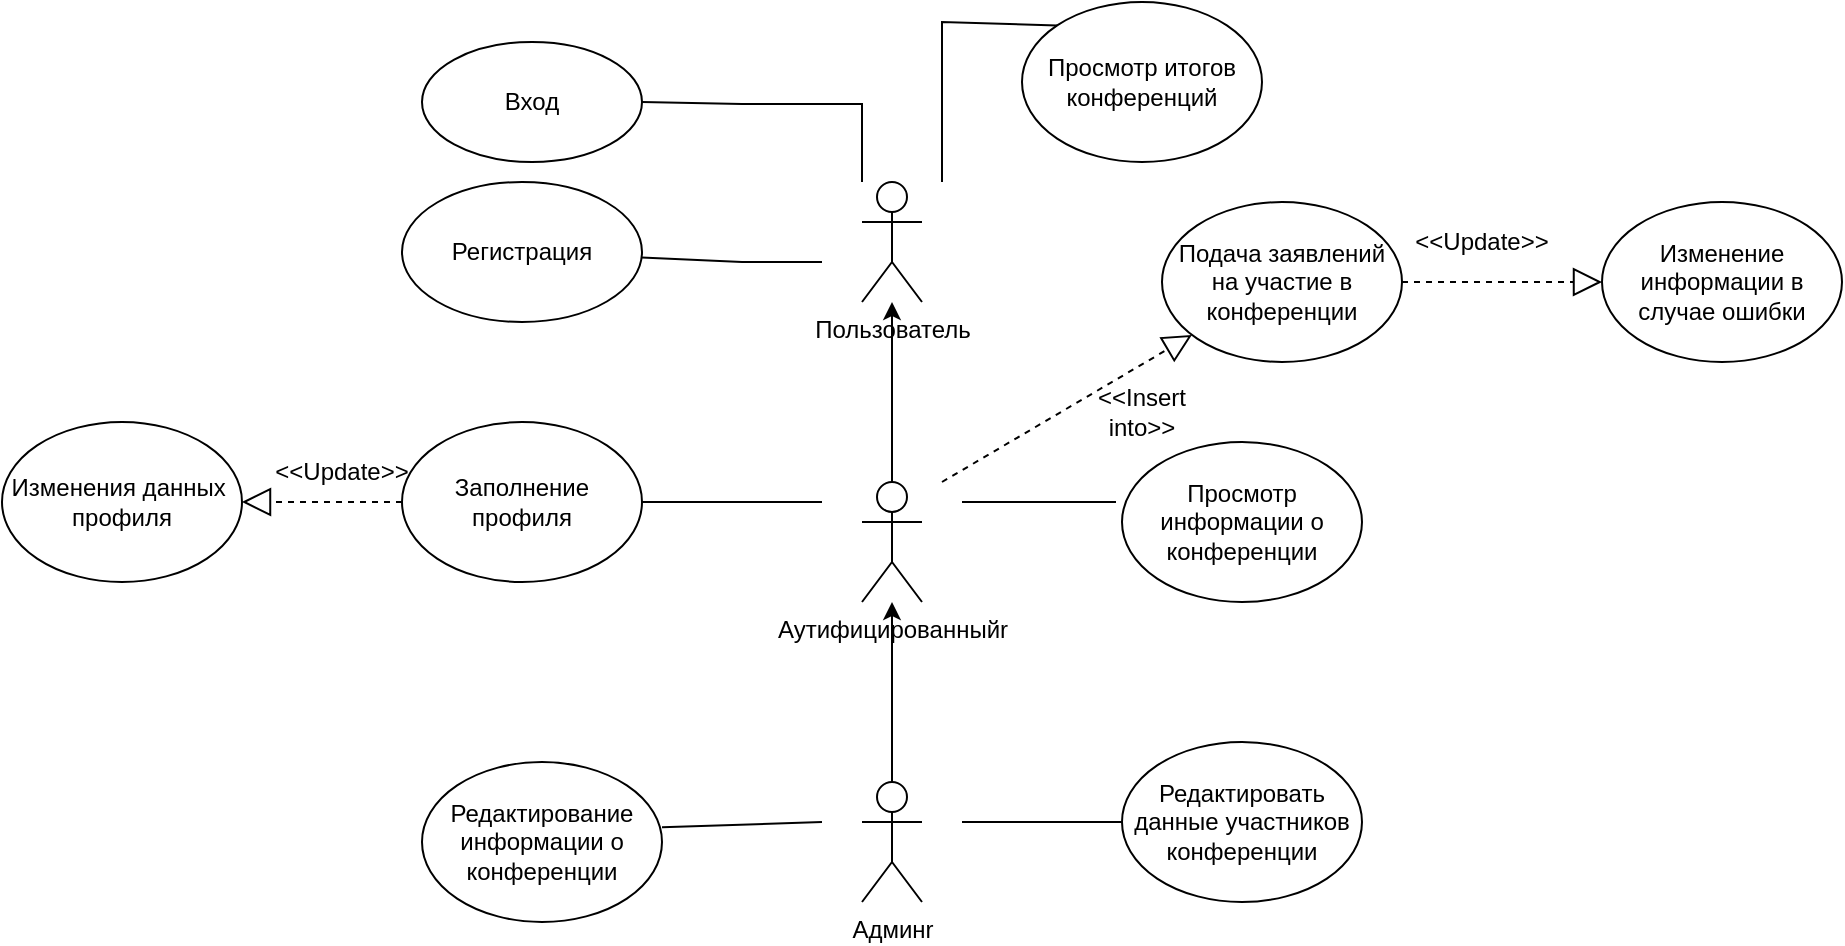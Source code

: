 <mxfile version="21.5.0" type="github">
  <diagram name="Страница 1" id="4-qlhPkDezF14HBV0zLg">
    <mxGraphModel dx="1823" dy="573" grid="1" gridSize="10" guides="1" tooltips="1" connect="1" arrows="1" fold="1" page="1" pageScale="1" pageWidth="827" pageHeight="1169" math="0" shadow="0">
      <root>
        <mxCell id="0" />
        <mxCell id="1" parent="0" />
        <mxCell id="LBpoZwMu6iU4ZQxWgZkc-10" value="" style="edgeStyle=orthogonalEdgeStyle;rounded=0;orthogonalLoop=1;jettySize=auto;html=1;" edge="1" parent="1" source="Pk7qV8BLqktDXEossWv6-1" target="Pk7qV8BLqktDXEossWv6-2">
          <mxGeometry relative="1" as="geometry" />
        </mxCell>
        <mxCell id="Pk7qV8BLqktDXEossWv6-1" value="Аутифицированныйr" style="shape=umlActor;verticalLabelPosition=bottom;verticalAlign=top;html=1;outlineConnect=0;" parent="1" vertex="1">
          <mxGeometry x="400" y="270" width="30" height="60" as="geometry" />
        </mxCell>
        <mxCell id="Pk7qV8BLqktDXEossWv6-2" value="Пользователь" style="shape=umlActor;verticalLabelPosition=bottom;verticalAlign=top;html=1;outlineConnect=0;" parent="1" vertex="1">
          <mxGeometry x="400" y="120" width="30" height="60" as="geometry" />
        </mxCell>
        <mxCell id="LBpoZwMu6iU4ZQxWgZkc-9" value="" style="edgeStyle=orthogonalEdgeStyle;rounded=0;orthogonalLoop=1;jettySize=auto;html=1;" edge="1" parent="1" source="Pk7qV8BLqktDXEossWv6-3" target="Pk7qV8BLqktDXEossWv6-1">
          <mxGeometry relative="1" as="geometry" />
        </mxCell>
        <mxCell id="Pk7qV8BLqktDXEossWv6-3" value="Админr" style="shape=umlActor;verticalLabelPosition=bottom;verticalAlign=top;html=1;outlineConnect=0;" parent="1" vertex="1">
          <mxGeometry x="400" y="420" width="30" height="60" as="geometry" />
        </mxCell>
        <mxCell id="Pk7qV8BLqktDXEossWv6-4" value="Вход" style="ellipse;whiteSpace=wrap;html=1;" parent="1" vertex="1">
          <mxGeometry x="180" y="50" width="110" height="60" as="geometry" />
        </mxCell>
        <mxCell id="Pk7qV8BLqktDXEossWv6-5" value="Заполнение&lt;br&gt;профиля" style="ellipse;whiteSpace=wrap;html=1;" parent="1" vertex="1">
          <mxGeometry x="170" y="240" width="120" height="80" as="geometry" />
        </mxCell>
        <mxCell id="Pk7qV8BLqktDXEossWv6-6" value="Регистрация" style="ellipse;whiteSpace=wrap;html=1;" parent="1" vertex="1">
          <mxGeometry x="170" y="120" width="120" height="70" as="geometry" />
        </mxCell>
        <mxCell id="Pk7qV8BLqktDXEossWv6-7" value="Изменения данных&amp;nbsp;&lt;br&gt;профиля" style="ellipse;whiteSpace=wrap;html=1;" parent="1" vertex="1">
          <mxGeometry x="-30" y="240" width="120" height="80" as="geometry" />
        </mxCell>
        <mxCell id="Pk7qV8BLqktDXEossWv6-8" value="Редактирование информации о конференции" style="ellipse;whiteSpace=wrap;html=1;" parent="1" vertex="1">
          <mxGeometry x="180" y="410" width="120" height="80" as="geometry" />
        </mxCell>
        <mxCell id="Pk7qV8BLqktDXEossWv6-10" value="Просмотр итогов&lt;br&gt;конференций" style="ellipse;whiteSpace=wrap;html=1;" parent="1" vertex="1">
          <mxGeometry x="480" y="30" width="120" height="80" as="geometry" />
        </mxCell>
        <mxCell id="Pk7qV8BLqktDXEossWv6-11" value="Подача заявлений на участие в конференции" style="ellipse;whiteSpace=wrap;html=1;" parent="1" vertex="1">
          <mxGeometry x="550" y="130" width="120" height="80" as="geometry" />
        </mxCell>
        <mxCell id="Pk7qV8BLqktDXEossWv6-12" value="Просмотр информации о конференции" style="ellipse;whiteSpace=wrap;html=1;" parent="1" vertex="1">
          <mxGeometry x="530" y="250" width="120" height="80" as="geometry" />
        </mxCell>
        <mxCell id="Pk7qV8BLqktDXEossWv6-13" value="Редактировать данные участников конференции" style="ellipse;whiteSpace=wrap;html=1;" parent="1" vertex="1">
          <mxGeometry x="530" y="400" width="120" height="80" as="geometry" />
        </mxCell>
        <mxCell id="Pk7qV8BLqktDXEossWv6-14" value="Изменение информации в случае ошибки" style="ellipse;whiteSpace=wrap;html=1;" parent="1" vertex="1">
          <mxGeometry x="770" y="130" width="120" height="80" as="geometry" />
        </mxCell>
        <mxCell id="LBpoZwMu6iU4ZQxWgZkc-1" value="" style="endArrow=none;html=1;rounded=0;exitX=1;exitY=0.5;exitDx=0;exitDy=0;" edge="1" parent="1" source="Pk7qV8BLqktDXEossWv6-4">
          <mxGeometry width="50" height="50" relative="1" as="geometry">
            <mxPoint x="390" y="320" as="sourcePoint" />
            <mxPoint x="400" y="120" as="targetPoint" />
            <Array as="points">
              <mxPoint x="340" y="81" />
              <mxPoint x="400" y="81" />
            </Array>
          </mxGeometry>
        </mxCell>
        <mxCell id="LBpoZwMu6iU4ZQxWgZkc-2" value="" style="endArrow=none;html=1;rounded=0;" edge="1" parent="1" source="Pk7qV8BLqktDXEossWv6-6">
          <mxGeometry width="50" height="50" relative="1" as="geometry">
            <mxPoint x="300" y="160" as="sourcePoint" />
            <mxPoint x="380" y="160" as="targetPoint" />
            <Array as="points">
              <mxPoint x="340" y="160" />
            </Array>
          </mxGeometry>
        </mxCell>
        <mxCell id="LBpoZwMu6iU4ZQxWgZkc-4" value="" style="endArrow=none;html=1;rounded=0;exitX=1;exitY=0.5;exitDx=0;exitDy=0;" edge="1" parent="1" source="Pk7qV8BLqktDXEossWv6-5">
          <mxGeometry width="50" height="50" relative="1" as="geometry">
            <mxPoint x="390" y="320" as="sourcePoint" />
            <mxPoint x="380" y="280" as="targetPoint" />
          </mxGeometry>
        </mxCell>
        <mxCell id="LBpoZwMu6iU4ZQxWgZkc-5" value="" style="endArrow=none;html=1;rounded=0;exitX=1;exitY=0.408;exitDx=0;exitDy=0;exitPerimeter=0;" edge="1" parent="1" source="Pk7qV8BLqktDXEossWv6-8">
          <mxGeometry width="50" height="50" relative="1" as="geometry">
            <mxPoint x="390" y="320" as="sourcePoint" />
            <mxPoint x="380" y="440" as="targetPoint" />
          </mxGeometry>
        </mxCell>
        <mxCell id="LBpoZwMu6iU4ZQxWgZkc-11" value="" style="endArrow=none;html=1;rounded=0;entryX=0;entryY=0;entryDx=0;entryDy=0;" edge="1" parent="1" target="Pk7qV8BLqktDXEossWv6-10">
          <mxGeometry width="50" height="50" relative="1" as="geometry">
            <mxPoint x="440" y="120" as="sourcePoint" />
            <mxPoint x="440" y="270" as="targetPoint" />
            <Array as="points">
              <mxPoint x="440" y="40" />
            </Array>
          </mxGeometry>
        </mxCell>
        <mxCell id="LBpoZwMu6iU4ZQxWgZkc-12" value="" style="endArrow=none;html=1;rounded=0;" edge="1" parent="1">
          <mxGeometry width="50" height="50" relative="1" as="geometry">
            <mxPoint x="450" y="280" as="sourcePoint" />
            <mxPoint x="527" y="280" as="targetPoint" />
          </mxGeometry>
        </mxCell>
        <mxCell id="LBpoZwMu6iU4ZQxWgZkc-13" value="" style="endArrow=none;html=1;rounded=0;entryX=0;entryY=0.5;entryDx=0;entryDy=0;" edge="1" parent="1" target="Pk7qV8BLqktDXEossWv6-13">
          <mxGeometry width="50" height="50" relative="1" as="geometry">
            <mxPoint x="450" y="440" as="sourcePoint" />
            <mxPoint x="440" y="270" as="targetPoint" />
          </mxGeometry>
        </mxCell>
        <mxCell id="LBpoZwMu6iU4ZQxWgZkc-14" value="" style="endArrow=block;dashed=1;endFill=0;endSize=12;html=1;rounded=0;" edge="1" parent="1" target="Pk7qV8BLqktDXEossWv6-11">
          <mxGeometry width="160" relative="1" as="geometry">
            <mxPoint x="440" y="270" as="sourcePoint" />
            <mxPoint x="490" y="300" as="targetPoint" />
          </mxGeometry>
        </mxCell>
        <mxCell id="LBpoZwMu6iU4ZQxWgZkc-15" value="&amp;lt;&amp;lt;Insert into&amp;gt;&amp;gt;" style="text;html=1;strokeColor=none;fillColor=none;align=center;verticalAlign=middle;whiteSpace=wrap;rounded=0;" vertex="1" parent="1">
          <mxGeometry x="510" y="220" width="60" height="30" as="geometry" />
        </mxCell>
        <mxCell id="LBpoZwMu6iU4ZQxWgZkc-16" value="" style="endArrow=block;dashed=1;endFill=0;endSize=12;html=1;rounded=0;exitX=0;exitY=0.5;exitDx=0;exitDy=0;entryX=1;entryY=0.5;entryDx=0;entryDy=0;" edge="1" parent="1" source="Pk7qV8BLqktDXEossWv6-5" target="Pk7qV8BLqktDXEossWv6-7">
          <mxGeometry width="160" relative="1" as="geometry">
            <mxPoint x="330" y="300" as="sourcePoint" />
            <mxPoint x="490" y="300" as="targetPoint" />
          </mxGeometry>
        </mxCell>
        <mxCell id="LBpoZwMu6iU4ZQxWgZkc-17" value="&amp;lt;&amp;lt;Update&amp;gt;&amp;gt;" style="text;html=1;strokeColor=none;fillColor=none;align=center;verticalAlign=middle;whiteSpace=wrap;rounded=0;" vertex="1" parent="1">
          <mxGeometry x="110" y="250" width="60" height="30" as="geometry" />
        </mxCell>
        <mxCell id="LBpoZwMu6iU4ZQxWgZkc-18" value="&amp;lt;&amp;lt;Update&amp;gt;&amp;gt;" style="text;html=1;strokeColor=none;fillColor=none;align=center;verticalAlign=middle;whiteSpace=wrap;rounded=0;" vertex="1" parent="1">
          <mxGeometry x="680" y="135" width="60" height="30" as="geometry" />
        </mxCell>
        <mxCell id="LBpoZwMu6iU4ZQxWgZkc-19" value="" style="endArrow=block;dashed=1;endFill=0;endSize=12;html=1;rounded=0;exitX=1;exitY=0.5;exitDx=0;exitDy=0;" edge="1" parent="1" source="Pk7qV8BLqktDXEossWv6-11" target="Pk7qV8BLqktDXEossWv6-14">
          <mxGeometry width="160" relative="1" as="geometry">
            <mxPoint x="330" y="300" as="sourcePoint" />
            <mxPoint x="490" y="300" as="targetPoint" />
          </mxGeometry>
        </mxCell>
      </root>
    </mxGraphModel>
  </diagram>
</mxfile>
